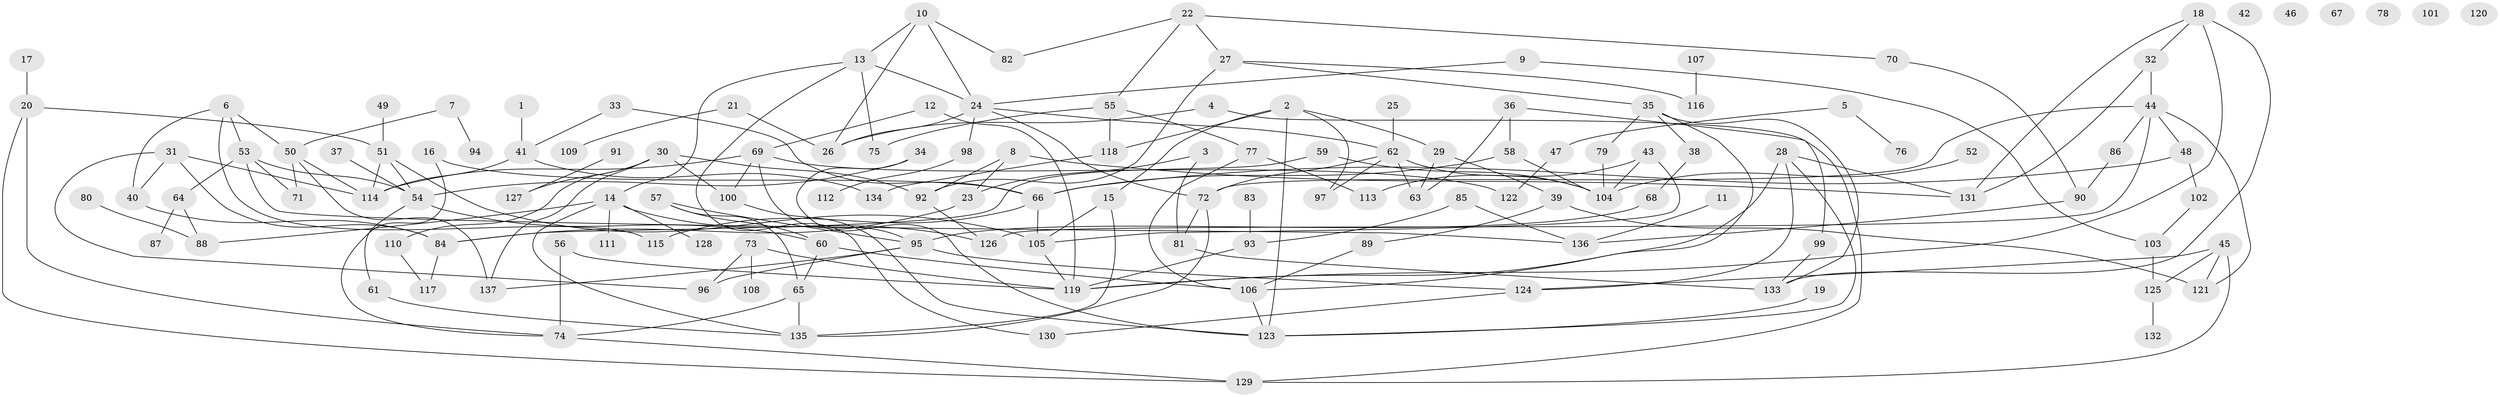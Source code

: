 // coarse degree distribution, {1: 0.17204301075268819, 9: 0.010752688172043012, 3: 0.12903225806451613, 6: 0.12903225806451613, 4: 0.11827956989247312, 2: 0.25806451612903225, 5: 0.07526881720430108, 7: 0.021505376344086023, 0: 0.06451612903225806, 8: 0.010752688172043012, 10: 0.010752688172043012}
// Generated by graph-tools (version 1.1) at 2025/23/03/03/25 07:23:24]
// undirected, 137 vertices, 198 edges
graph export_dot {
graph [start="1"]
  node [color=gray90,style=filled];
  1;
  2;
  3;
  4;
  5;
  6;
  7;
  8;
  9;
  10;
  11;
  12;
  13;
  14;
  15;
  16;
  17;
  18;
  19;
  20;
  21;
  22;
  23;
  24;
  25;
  26;
  27;
  28;
  29;
  30;
  31;
  32;
  33;
  34;
  35;
  36;
  37;
  38;
  39;
  40;
  41;
  42;
  43;
  44;
  45;
  46;
  47;
  48;
  49;
  50;
  51;
  52;
  53;
  54;
  55;
  56;
  57;
  58;
  59;
  60;
  61;
  62;
  63;
  64;
  65;
  66;
  67;
  68;
  69;
  70;
  71;
  72;
  73;
  74;
  75;
  76;
  77;
  78;
  79;
  80;
  81;
  82;
  83;
  84;
  85;
  86;
  87;
  88;
  89;
  90;
  91;
  92;
  93;
  94;
  95;
  96;
  97;
  98;
  99;
  100;
  101;
  102;
  103;
  104;
  105;
  106;
  107;
  108;
  109;
  110;
  111;
  112;
  113;
  114;
  115;
  116;
  117;
  118;
  119;
  120;
  121;
  122;
  123;
  124;
  125;
  126;
  127;
  128;
  129;
  130;
  131;
  132;
  133;
  134;
  135;
  136;
  137;
  1 -- 41;
  2 -- 15;
  2 -- 29;
  2 -- 97;
  2 -- 118;
  2 -- 123;
  3 -- 23;
  3 -- 81;
  4 -- 26;
  4 -- 129;
  5 -- 47;
  5 -- 76;
  6 -- 40;
  6 -- 50;
  6 -- 53;
  6 -- 115;
  7 -- 50;
  7 -- 94;
  8 -- 23;
  8 -- 92;
  8 -- 131;
  9 -- 24;
  9 -- 103;
  10 -- 13;
  10 -- 24;
  10 -- 26;
  10 -- 82;
  11 -- 136;
  12 -- 69;
  12 -- 119;
  13 -- 14;
  13 -- 24;
  13 -- 75;
  13 -- 130;
  14 -- 88;
  14 -- 111;
  14 -- 126;
  14 -- 128;
  14 -- 135;
  15 -- 105;
  15 -- 135;
  16 -- 66;
  16 -- 74;
  17 -- 20;
  18 -- 32;
  18 -- 119;
  18 -- 131;
  18 -- 133;
  19 -- 123;
  20 -- 51;
  20 -- 74;
  20 -- 129;
  21 -- 26;
  21 -- 109;
  22 -- 27;
  22 -- 55;
  22 -- 70;
  22 -- 82;
  23 -- 84;
  24 -- 26;
  24 -- 62;
  24 -- 72;
  24 -- 98;
  25 -- 62;
  27 -- 35;
  27 -- 92;
  27 -- 116;
  28 -- 119;
  28 -- 123;
  28 -- 124;
  28 -- 131;
  29 -- 39;
  29 -- 63;
  30 -- 92;
  30 -- 100;
  30 -- 110;
  30 -- 127;
  30 -- 137;
  31 -- 40;
  31 -- 84;
  31 -- 96;
  31 -- 114;
  32 -- 44;
  32 -- 131;
  33 -- 41;
  33 -- 66;
  34 -- 54;
  34 -- 123;
  35 -- 38;
  35 -- 79;
  35 -- 106;
  35 -- 133;
  36 -- 58;
  36 -- 63;
  36 -- 99;
  37 -- 54;
  38 -- 68;
  39 -- 89;
  39 -- 121;
  40 -- 84;
  41 -- 114;
  41 -- 134;
  43 -- 104;
  43 -- 105;
  43 -- 113;
  44 -- 48;
  44 -- 72;
  44 -- 86;
  44 -- 121;
  44 -- 126;
  45 -- 121;
  45 -- 124;
  45 -- 125;
  45 -- 129;
  47 -- 122;
  48 -- 66;
  48 -- 102;
  49 -- 51;
  50 -- 71;
  50 -- 114;
  50 -- 137;
  51 -- 54;
  51 -- 105;
  51 -- 114;
  52 -- 104;
  53 -- 54;
  53 -- 64;
  53 -- 71;
  53 -- 136;
  54 -- 60;
  54 -- 61;
  55 -- 75;
  55 -- 77;
  55 -- 118;
  56 -- 74;
  56 -- 119;
  57 -- 60;
  57 -- 65;
  57 -- 95;
  58 -- 66;
  58 -- 104;
  59 -- 84;
  59 -- 104;
  60 -- 65;
  60 -- 106;
  61 -- 135;
  62 -- 63;
  62 -- 72;
  62 -- 97;
  62 -- 104;
  64 -- 87;
  64 -- 88;
  65 -- 74;
  65 -- 135;
  66 -- 105;
  66 -- 115;
  68 -- 95;
  69 -- 95;
  69 -- 100;
  69 -- 114;
  69 -- 122;
  70 -- 90;
  72 -- 81;
  72 -- 135;
  73 -- 96;
  73 -- 108;
  73 -- 119;
  74 -- 129;
  77 -- 106;
  77 -- 113;
  79 -- 104;
  80 -- 88;
  81 -- 133;
  83 -- 93;
  84 -- 117;
  85 -- 93;
  85 -- 136;
  86 -- 90;
  89 -- 106;
  90 -- 136;
  91 -- 127;
  92 -- 126;
  93 -- 119;
  95 -- 96;
  95 -- 124;
  95 -- 137;
  98 -- 112;
  99 -- 133;
  100 -- 123;
  102 -- 103;
  103 -- 125;
  105 -- 119;
  106 -- 123;
  107 -- 116;
  110 -- 117;
  118 -- 134;
  124 -- 130;
  125 -- 132;
}
